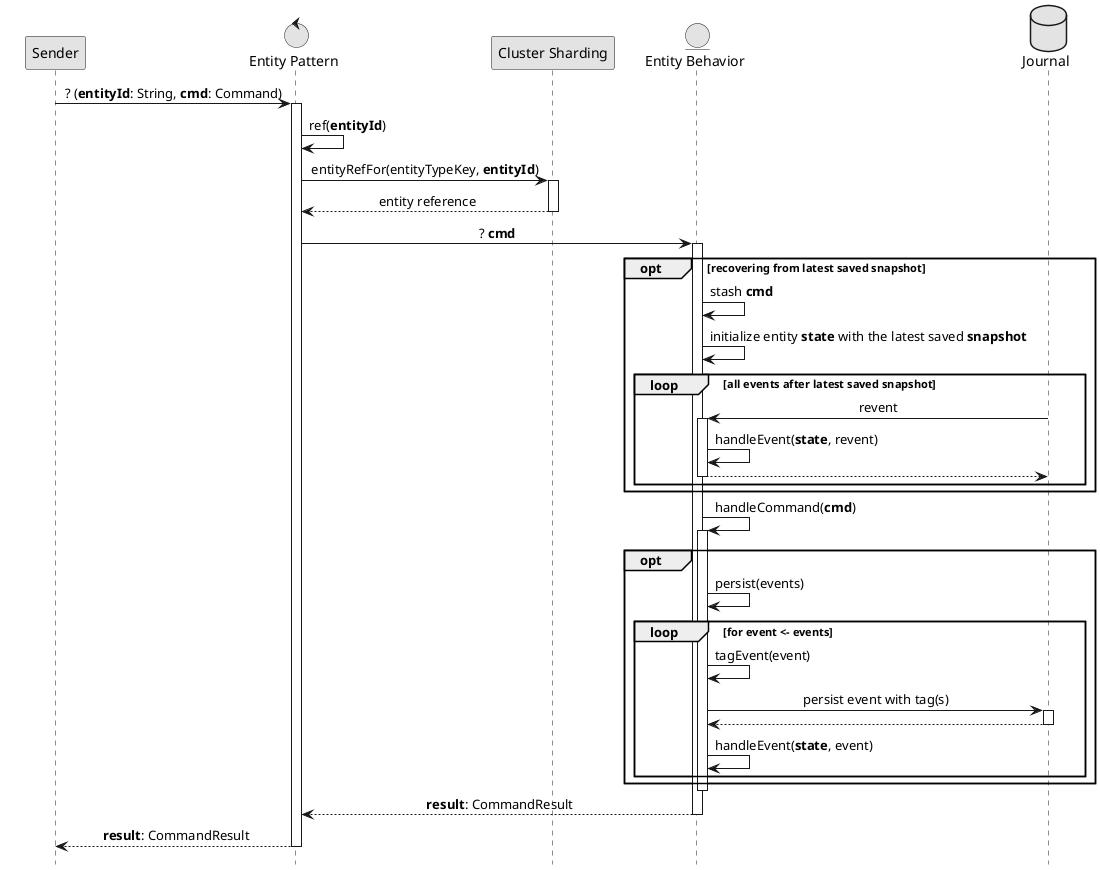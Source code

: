 @startuml EventSourcing
hide footbox
skinparam ParticipantPadding 20
skinparam BoxPadding 10
skinparam sequenceMessageAlign center
skinparam monochrome true

participant Sender as s
control "Entity Pattern" as ep
participant "Cluster Sharding" as cs
entity "Entity Behavior" as eb
database Journal as j

s -> ep++: ? (**entityId**: String, **cmd**: Command)
ep -> ep : ref(**entityId**)
ep -> cs++: entityRefFor(entityTypeKey, **entityId**)
return entity reference
ep -> eb++: ? **cmd**

opt recovering from latest saved snapshot
eb -> eb: stash **cmd**
eb -> eb: initialize entity **state** with the latest saved **snapshot**
loop all events after latest saved snapshot
j -> eb++: revent
eb -> eb: handleEvent(**state**, revent)
eb --> j--
end
end

eb -> eb++: handleCommand(**cmd**)
opt
eb -> eb: persist(events)
loop for event <- events
eb -> eb: tagEvent(event)
eb -> j++: persist event with tag(s)
return
eb -> eb: handleEvent(**state**, event)
end
end
eb--
return **result**: CommandResult
return **result**: CommandResult

@enduml
